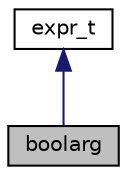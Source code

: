 digraph "boolarg"
{
 // LATEX_PDF_SIZE
  edge [fontname="Helvetica",fontsize="10",labelfontname="Helvetica",labelfontsize="10"];
  node [fontname="Helvetica",fontsize="10",shape=record];
  Node1 [label="boolarg",height=0.2,width=0.4,color="black", fillcolor="grey75", style="filled", fontcolor="black",tooltip="Реализация bool-выражение"];
  Node2 -> Node1 [dir="back",color="midnightblue",fontsize="10",style="solid",fontname="Helvetica"];
  Node2 [label="expr_t",height=0.2,width=0.4,color="black", fillcolor="white", style="filled",URL="$classexpr__t.html",tooltip="Реализация выражений"];
}
